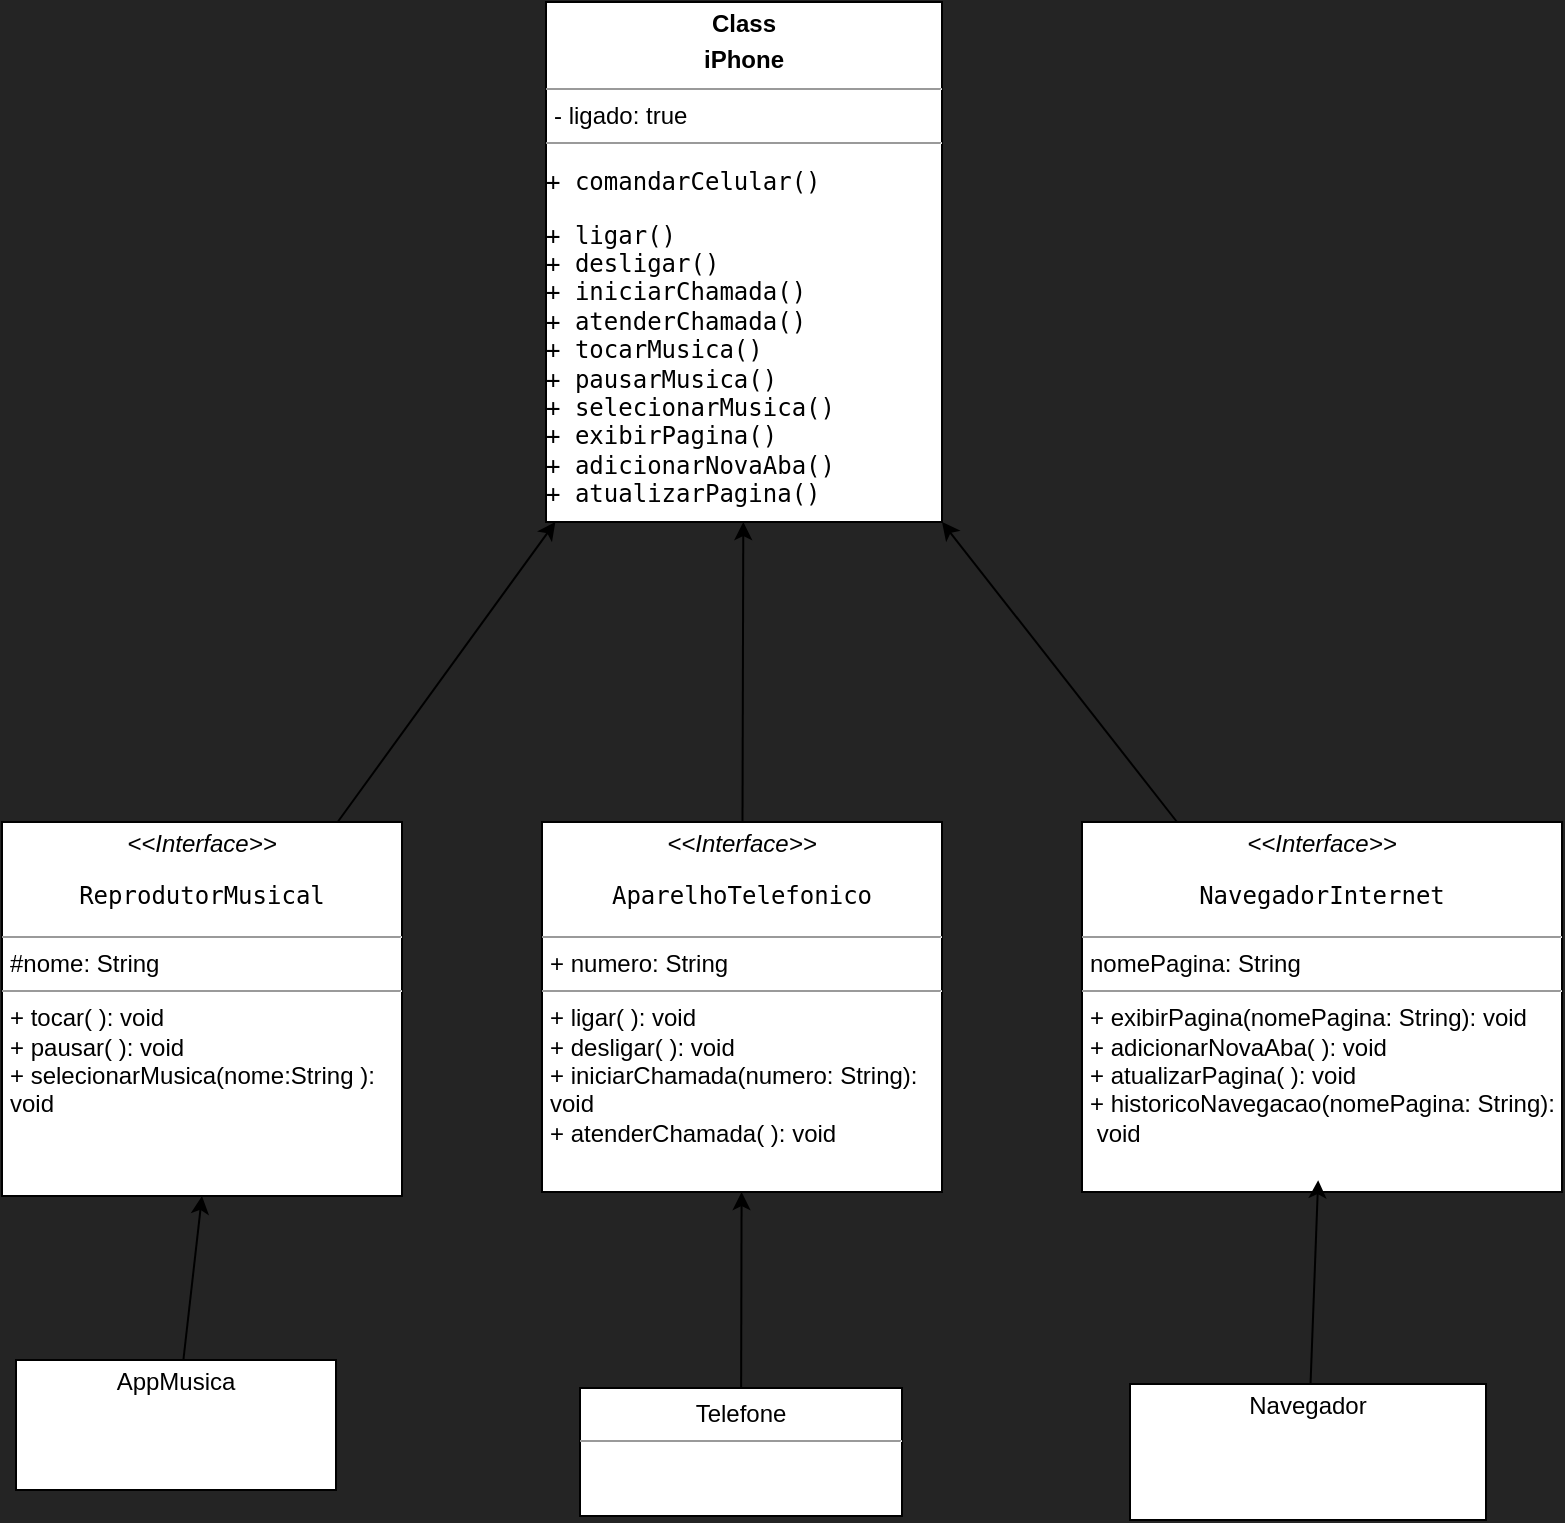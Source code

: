<mxfile>
    <diagram id="waZs8MkkoVWoOPlRoo6V" name="Página-1">
        <mxGraphModel dx="916" dy="808" grid="0" gridSize="10" guides="1" tooltips="1" connect="1" arrows="1" fold="1" page="1" pageScale="1" pageWidth="827" pageHeight="1169" background="#242424" math="0" shadow="0">
            <root>
                <mxCell id="0"/>
                <mxCell id="1" parent="0"/>
                <mxCell id="9" style="edgeStyle=none;html=1;rounded=0;" parent="1" source="2" target="7" edge="1">
                    <mxGeometry relative="1" as="geometry"/>
                </mxCell>
                <mxCell id="2" value="&lt;p style=&quot;margin:0px;margin-top:4px;text-align:center;&quot;&gt;&lt;i&gt;&amp;lt;&amp;lt;Interface&amp;gt;&amp;gt;&lt;/i&gt;&lt;br&gt;&lt;/p&gt;&lt;pre style=&quot;text-align: center;&quot;&gt;&lt;code class=&quot;!whitespace-pre hljs language-plantuml&quot;&gt;ReprodutorMusical&lt;/code&gt;&lt;/pre&gt;&lt;hr size=&quot;1&quot;&gt;&lt;p style=&quot;margin:0px;margin-left:4px;&quot;&gt;#nome: String&lt;/p&gt;&lt;hr size=&quot;1&quot;&gt;&lt;p style=&quot;margin:0px;margin-left:4px;&quot;&gt;+ tocar( ): void&lt;/p&gt;&lt;p style=&quot;margin:0px;margin-left:4px;&quot;&gt;+ pausar( ): void&lt;/p&gt;&lt;p style=&quot;margin:0px;margin-left:4px;&quot;&gt;+ selecionarMusica(nome:String ):&lt;/p&gt;&lt;p style=&quot;margin:0px;margin-left:4px;&quot;&gt;void&lt;/p&gt;&lt;p style=&quot;margin:0px;margin-left:4px;&quot;&gt;&lt;br&gt;&lt;/p&gt;" style="verticalAlign=top;align=left;overflow=fill;fontSize=12;fontFamily=Helvetica;html=1;rounded=0;" parent="1" vertex="1">
                    <mxGeometry x="30" y="450" width="200" height="187" as="geometry"/>
                </mxCell>
                <mxCell id="10" style="edgeStyle=none;html=1;rounded=0;" parent="1" source="3" target="7" edge="1">
                    <mxGeometry relative="1" as="geometry"/>
                </mxCell>
                <mxCell id="3" value="&lt;p style=&quot;margin:0px;margin-top:4px;text-align:center;&quot;&gt;&lt;i&gt;&amp;lt;&amp;lt;Interface&amp;gt;&amp;gt;&lt;/i&gt;&lt;br&gt;&lt;/p&gt;&lt;pre style=&quot;text-align: center;&quot;&gt;&lt;code class=&quot;!whitespace-pre hljs language-plantuml&quot;&gt;AparelhoTelefonico&lt;/code&gt;&lt;/pre&gt;&lt;hr size=&quot;1&quot;&gt;&lt;p style=&quot;margin:0px;margin-left:4px;&quot;&gt;+ numero: String&lt;br&gt;&lt;/p&gt;&lt;hr size=&quot;1&quot;&gt;&lt;p style=&quot;margin:0px;margin-left:4px;&quot;&gt;+ ligar( ): void&lt;/p&gt;&lt;p style=&quot;margin:0px;margin-left:4px;&quot;&gt;+ desligar( ): void&lt;/p&gt;&lt;p style=&quot;margin:0px;margin-left:4px;&quot;&gt;+ iniciarChamada(numero: String):&lt;/p&gt;&lt;p style=&quot;margin:0px;margin-left:4px;&quot;&gt;void&lt;/p&gt;&lt;p style=&quot;margin:0px;margin-left:4px;&quot;&gt;+ atenderChamada( ): void&lt;/p&gt;" style="verticalAlign=top;align=left;overflow=fill;fontSize=12;fontFamily=Helvetica;html=1;rounded=0;" parent="1" vertex="1">
                    <mxGeometry x="300" y="450" width="200" height="185" as="geometry"/>
                </mxCell>
                <mxCell id="11" style="edgeStyle=none;html=1;entryX=1;entryY=1;entryDx=0;entryDy=0;rounded=0;" parent="1" source="5" target="7" edge="1">
                    <mxGeometry relative="1" as="geometry"/>
                </mxCell>
                <mxCell id="5" value="&lt;p style=&quot;margin:0px;margin-top:4px;text-align:center;&quot;&gt;&lt;i&gt;&amp;lt;&amp;lt;Interface&amp;gt;&amp;gt;&lt;/i&gt;&lt;br&gt;&lt;/p&gt;&lt;pre style=&quot;text-align: center;&quot;&gt;&lt;code class=&quot;!whitespace-pre hljs language-plantuml&quot;&gt;NavegadorInternet&lt;/code&gt;&lt;/pre&gt;&lt;hr size=&quot;1&quot;&gt;&lt;p style=&quot;margin:0px;margin-left:4px;&quot;&gt;nomePagina: String&lt;/p&gt;&lt;hr size=&quot;1&quot;&gt;&lt;p style=&quot;margin:0px;margin-left:4px;&quot;&gt;+ exibirPagina(nomePagina: String): void&lt;/p&gt;&lt;p style=&quot;margin:0px;margin-left:4px;&quot;&gt;+ adicionarNovaAba( ): void&lt;/p&gt;&lt;p style=&quot;margin:0px;margin-left:4px;&quot;&gt;+ atualizarPagina( ): void&lt;/p&gt;&lt;p style=&quot;margin:0px;margin-left:4px;&quot;&gt;+ historicoNavegacao(nomePagina: String):&lt;/p&gt;&lt;p style=&quot;margin:0px;margin-left:4px;&quot;&gt;&amp;nbsp;void&lt;/p&gt;&lt;p style=&quot;margin:0px;margin-left:4px;&quot;&gt;&lt;span style=&quot;background-color: initial;&quot;&gt;&amp;nbsp;&lt;/span&gt;&lt;/p&gt;" style="verticalAlign=top;align=left;overflow=fill;fontSize=12;fontFamily=Helvetica;html=1;rounded=0;" parent="1" vertex="1">
                    <mxGeometry x="570" y="450" width="240" height="185" as="geometry"/>
                </mxCell>
                <mxCell id="7" value="&lt;p style=&quot;text-align: center; margin: 4px 0px 0px;&quot;&gt;&lt;b&gt;Class&lt;/b&gt;&lt;/p&gt;&lt;p style=&quot;text-align: center; margin: 4px 0px 0px;&quot;&gt;&lt;b&gt;iPhone&lt;/b&gt;&lt;/p&gt;&lt;hr size=&quot;1&quot;&gt;&lt;p style=&quot;margin:0px;margin-left:4px;&quot;&gt;&lt;span style=&quot;background-color: initial;&quot;&gt;- ligado: true&lt;/span&gt;&lt;br&gt;&lt;/p&gt;&lt;hr size=&quot;1&quot;&gt;&lt;pre&gt;+ comandarCelular()&lt;/pre&gt;&lt;pre&gt;&lt;code class=&quot;!whitespace-pre hljs language-plantuml&quot;&gt;+ ligar()&lt;br&gt;+ desligar()&lt;br&gt;+ iniciarChamada()&lt;br&gt;+ atenderChamada()&lt;br&gt;+ tocarMusica()&lt;br&gt;+ pausarMusica()&lt;br&gt;+ selecionarMusica()&lt;br&gt;+ exibirPagina()&lt;br&gt;+ adicionarNovaAba()&lt;br&gt;+ atualizarPagina()&lt;/code&gt;&lt;/pre&gt;" style="verticalAlign=top;align=left;overflow=fill;fontSize=12;fontFamily=Helvetica;html=1;rounded=0;glass=0;shadow=0;gradientColor=none;fillColor=default;" parent="1" vertex="1">
                    <mxGeometry x="302" y="40" width="198" height="260" as="geometry"/>
                </mxCell>
                <mxCell id="28" style="edgeStyle=none;html=1;entryX=0.5;entryY=1;entryDx=0;entryDy=0;" parent="1" source="24" target="2" edge="1">
                    <mxGeometry relative="1" as="geometry"/>
                </mxCell>
                <mxCell id="24" value="&lt;p style=&quot;margin:0px;margin-top:4px;text-align:center;&quot;&gt;AppMusica&lt;/p&gt;&lt;p style=&quot;margin:0px;margin-top:4px;text-align:center;&quot;&gt;&lt;br&gt;&lt;/p&gt;" style="verticalAlign=top;align=left;overflow=fill;fontSize=12;fontFamily=Helvetica;html=1;" parent="1" vertex="1">
                    <mxGeometry x="37" y="719" width="160" height="65" as="geometry"/>
                </mxCell>
                <mxCell id="29" style="edgeStyle=none;html=1;" parent="1" source="25" target="3" edge="1">
                    <mxGeometry relative="1" as="geometry"/>
                </mxCell>
                <mxCell id="25" value="&lt;p style=&quot;margin:0px;margin-top:4px;text-align:center;&quot;&gt;&lt;/p&gt;&lt;div style=&quot;height: 2px;&quot;&gt;&lt;/div&gt;&lt;div style=&quot;text-align: center;&quot;&gt;&lt;span style=&quot;background-color: initial;&quot;&gt;Telefone&lt;/span&gt;&lt;/div&gt;&lt;hr style=&quot;text-align: center;&quot; size=&quot;1&quot;&gt;&lt;div style=&quot;height:2px;&quot;&gt;&lt;/div&gt;" style="verticalAlign=top;align=left;overflow=fill;fontSize=12;fontFamily=Helvetica;html=1;" parent="1" vertex="1">
                    <mxGeometry x="319" y="733" width="161" height="64" as="geometry"/>
                </mxCell>
                <mxCell id="30" style="edgeStyle=none;html=1;entryX=0.492;entryY=0.968;entryDx=0;entryDy=0;entryPerimeter=0;" parent="1" source="27" target="5" edge="1">
                    <mxGeometry relative="1" as="geometry"/>
                </mxCell>
                <mxCell id="27" value="&lt;p style=&quot;margin:0px;margin-top:4px;text-align:center;&quot;&gt;Navegador&lt;/p&gt;" style="verticalAlign=top;align=left;overflow=fill;fontSize=12;fontFamily=Helvetica;html=1;" parent="1" vertex="1">
                    <mxGeometry x="594" y="731" width="178" height="68" as="geometry"/>
                </mxCell>
            </root>
        </mxGraphModel>
    </diagram>
</mxfile>
